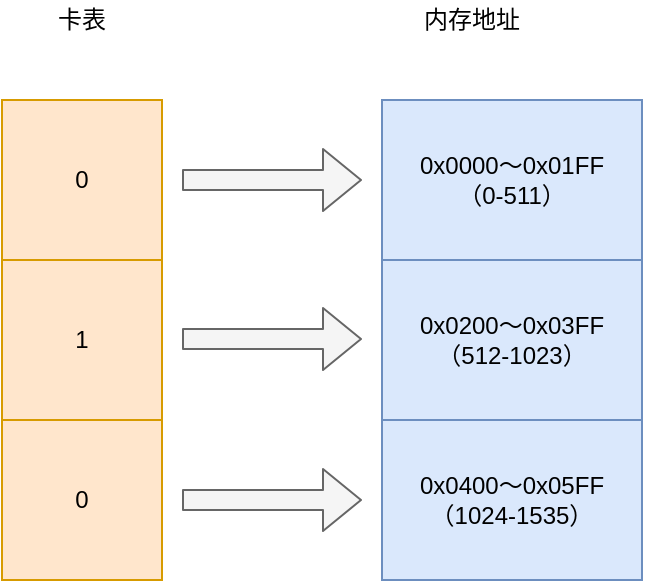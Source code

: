 <mxfile version="14.9.3" type="github">
  <diagram id="GCQFaTFr5UahxrXed_3Y" name="Page-1">
    <mxGraphModel dx="946" dy="536" grid="1" gridSize="10" guides="1" tooltips="1" connect="1" arrows="1" fold="1" page="1" pageScale="1" pageWidth="827" pageHeight="1169" math="0" shadow="0">
      <root>
        <mxCell id="0" />
        <mxCell id="1" parent="0" />
        <mxCell id="VjxL65oIKBsU91v0FZiJ-1" value="" style="shape=table;html=1;whiteSpace=wrap;startSize=0;container=1;collapsible=0;childLayout=tableLayout;fillColor=#ffe6cc;strokeColor=#d79b00;" vertex="1" parent="1">
          <mxGeometry x="180" y="130" width="80" height="240" as="geometry" />
        </mxCell>
        <mxCell id="VjxL65oIKBsU91v0FZiJ-2" value="" style="shape=partialRectangle;html=1;whiteSpace=wrap;collapsible=0;dropTarget=0;pointerEvents=0;fillColor=none;top=0;left=0;bottom=0;right=0;points=[[0,0.5],[1,0.5]];portConstraint=eastwest;" vertex="1" parent="VjxL65oIKBsU91v0FZiJ-1">
          <mxGeometry width="80" height="80" as="geometry" />
        </mxCell>
        <mxCell id="VjxL65oIKBsU91v0FZiJ-3" value="0" style="shape=partialRectangle;html=1;whiteSpace=wrap;connectable=0;fillColor=none;top=0;left=0;bottom=0;right=0;overflow=hidden;pointerEvents=1;" vertex="1" parent="VjxL65oIKBsU91v0FZiJ-2">
          <mxGeometry width="80" height="80" as="geometry" />
        </mxCell>
        <mxCell id="VjxL65oIKBsU91v0FZiJ-6" value="" style="shape=partialRectangle;html=1;whiteSpace=wrap;collapsible=0;dropTarget=0;pointerEvents=0;fillColor=none;top=0;left=0;bottom=0;right=0;points=[[0,0.5],[1,0.5]];portConstraint=eastwest;" vertex="1" parent="VjxL65oIKBsU91v0FZiJ-1">
          <mxGeometry y="80" width="80" height="80" as="geometry" />
        </mxCell>
        <mxCell id="VjxL65oIKBsU91v0FZiJ-7" value="1" style="shape=partialRectangle;html=1;whiteSpace=wrap;connectable=0;fillColor=none;top=0;left=0;bottom=0;right=0;overflow=hidden;pointerEvents=1;" vertex="1" parent="VjxL65oIKBsU91v0FZiJ-6">
          <mxGeometry width="80" height="80" as="geometry" />
        </mxCell>
        <mxCell id="VjxL65oIKBsU91v0FZiJ-10" value="" style="shape=partialRectangle;html=1;whiteSpace=wrap;collapsible=0;dropTarget=0;pointerEvents=0;fillColor=none;top=0;left=0;bottom=0;right=0;points=[[0,0.5],[1,0.5]];portConstraint=eastwest;" vertex="1" parent="VjxL65oIKBsU91v0FZiJ-1">
          <mxGeometry y="160" width="80" height="80" as="geometry" />
        </mxCell>
        <mxCell id="VjxL65oIKBsU91v0FZiJ-11" value="0" style="shape=partialRectangle;html=1;whiteSpace=wrap;connectable=0;fillColor=none;top=0;left=0;bottom=0;right=0;overflow=hidden;pointerEvents=1;" vertex="1" parent="VjxL65oIKBsU91v0FZiJ-10">
          <mxGeometry width="80" height="80" as="geometry" />
        </mxCell>
        <mxCell id="VjxL65oIKBsU91v0FZiJ-14" value="" style="shape=table;html=1;whiteSpace=wrap;startSize=0;container=1;collapsible=0;childLayout=tableLayout;fillColor=#dae8fc;strokeColor=#6c8ebf;" vertex="1" parent="1">
          <mxGeometry x="370" y="130" width="130" height="240" as="geometry" />
        </mxCell>
        <mxCell id="VjxL65oIKBsU91v0FZiJ-15" value="" style="shape=partialRectangle;html=1;whiteSpace=wrap;collapsible=0;dropTarget=0;pointerEvents=0;fillColor=none;top=0;left=0;bottom=0;right=0;points=[[0,0.5],[1,0.5]];portConstraint=eastwest;" vertex="1" parent="VjxL65oIKBsU91v0FZiJ-14">
          <mxGeometry width="130" height="80" as="geometry" />
        </mxCell>
        <mxCell id="VjxL65oIKBsU91v0FZiJ-16" value="0x0000～0x01FF&lt;br&gt;（0-511）" style="shape=partialRectangle;html=1;whiteSpace=wrap;connectable=0;fillColor=none;top=0;left=0;bottom=0;right=0;overflow=hidden;pointerEvents=1;" vertex="1" parent="VjxL65oIKBsU91v0FZiJ-15">
          <mxGeometry width="130" height="80" as="geometry" />
        </mxCell>
        <mxCell id="VjxL65oIKBsU91v0FZiJ-17" value="" style="shape=partialRectangle;html=1;whiteSpace=wrap;collapsible=0;dropTarget=0;pointerEvents=0;fillColor=none;top=0;left=0;bottom=0;right=0;points=[[0,0.5],[1,0.5]];portConstraint=eastwest;" vertex="1" parent="VjxL65oIKBsU91v0FZiJ-14">
          <mxGeometry y="80" width="130" height="80" as="geometry" />
        </mxCell>
        <mxCell id="VjxL65oIKBsU91v0FZiJ-18" value="0x0200～0x03FF&lt;br&gt;（512-1023）" style="shape=partialRectangle;html=1;whiteSpace=wrap;connectable=0;fillColor=none;top=0;left=0;bottom=0;right=0;overflow=hidden;pointerEvents=1;" vertex="1" parent="VjxL65oIKBsU91v0FZiJ-17">
          <mxGeometry width="130" height="80" as="geometry" />
        </mxCell>
        <mxCell id="VjxL65oIKBsU91v0FZiJ-19" value="" style="shape=partialRectangle;html=1;whiteSpace=wrap;collapsible=0;dropTarget=0;pointerEvents=0;fillColor=none;top=0;left=0;bottom=0;right=0;points=[[0,0.5],[1,0.5]];portConstraint=eastwest;" vertex="1" parent="VjxL65oIKBsU91v0FZiJ-14">
          <mxGeometry y="160" width="130" height="80" as="geometry" />
        </mxCell>
        <mxCell id="VjxL65oIKBsU91v0FZiJ-20" value="0x0400～0x05FF&lt;br&gt;（1024-1535）" style="shape=partialRectangle;html=1;whiteSpace=wrap;connectable=0;fillColor=none;top=0;left=0;bottom=0;right=0;overflow=hidden;pointerEvents=1;" vertex="1" parent="VjxL65oIKBsU91v0FZiJ-19">
          <mxGeometry width="130" height="80" as="geometry" />
        </mxCell>
        <mxCell id="VjxL65oIKBsU91v0FZiJ-21" value="卡表" style="text;html=1;strokeColor=none;fillColor=none;align=center;verticalAlign=middle;whiteSpace=wrap;rounded=0;" vertex="1" parent="1">
          <mxGeometry x="200" y="80" width="40" height="20" as="geometry" />
        </mxCell>
        <mxCell id="VjxL65oIKBsU91v0FZiJ-22" value="内存地址" style="text;html=1;strokeColor=none;fillColor=none;align=center;verticalAlign=middle;whiteSpace=wrap;rounded=0;" vertex="1" parent="1">
          <mxGeometry x="390" y="80" width="50" height="20" as="geometry" />
        </mxCell>
        <mxCell id="VjxL65oIKBsU91v0FZiJ-23" value="" style="shape=flexArrow;endArrow=classic;html=1;fillColor=#f5f5f5;strokeColor=#666666;" edge="1" parent="1">
          <mxGeometry width="50" height="50" relative="1" as="geometry">
            <mxPoint x="270" y="170" as="sourcePoint" />
            <mxPoint x="360" y="170" as="targetPoint" />
          </mxGeometry>
        </mxCell>
        <mxCell id="VjxL65oIKBsU91v0FZiJ-24" value="" style="shape=flexArrow;endArrow=classic;html=1;fillColor=#f5f5f5;strokeColor=#666666;" edge="1" parent="1">
          <mxGeometry width="50" height="50" relative="1" as="geometry">
            <mxPoint x="270" y="249.5" as="sourcePoint" />
            <mxPoint x="360" y="249.5" as="targetPoint" />
          </mxGeometry>
        </mxCell>
        <mxCell id="VjxL65oIKBsU91v0FZiJ-25" value="" style="shape=flexArrow;endArrow=classic;html=1;fillColor=#f5f5f5;strokeColor=#666666;" edge="1" parent="1">
          <mxGeometry width="50" height="50" relative="1" as="geometry">
            <mxPoint x="270" y="330" as="sourcePoint" />
            <mxPoint x="360" y="330" as="targetPoint" />
          </mxGeometry>
        </mxCell>
      </root>
    </mxGraphModel>
  </diagram>
</mxfile>
